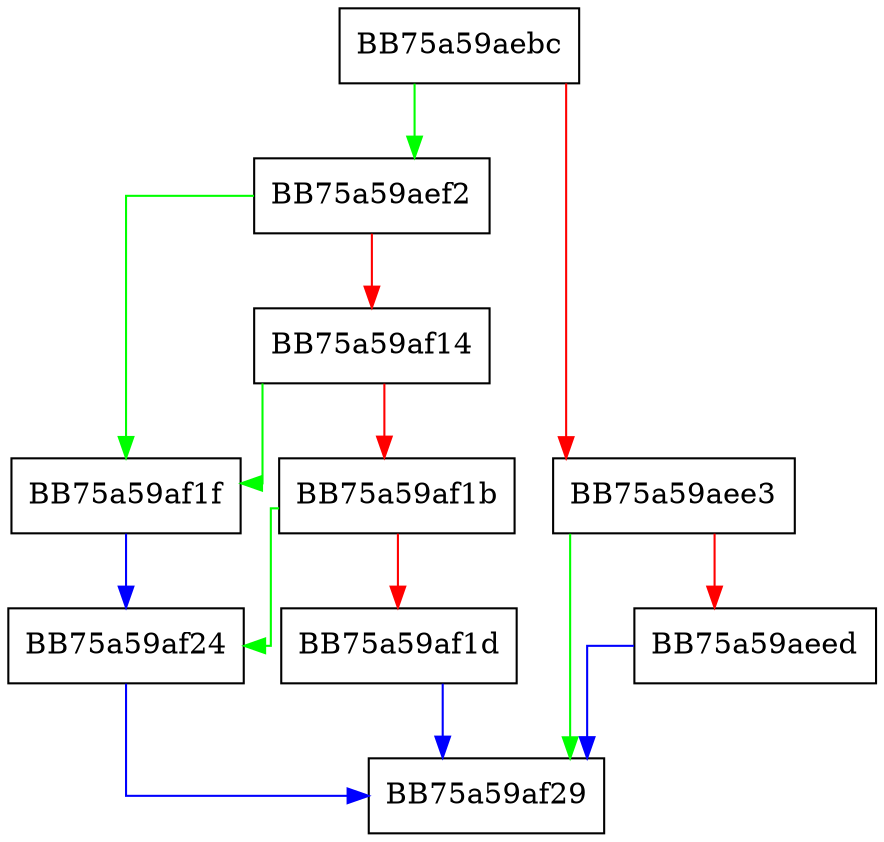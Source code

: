 digraph StringCbPrintfW {
  node [shape="box"];
  graph [splines=ortho];
  BB75a59aebc -> BB75a59aef2 [color="green"];
  BB75a59aebc -> BB75a59aee3 [color="red"];
  BB75a59aee3 -> BB75a59af29 [color="green"];
  BB75a59aee3 -> BB75a59aeed [color="red"];
  BB75a59aeed -> BB75a59af29 [color="blue"];
  BB75a59aef2 -> BB75a59af1f [color="green"];
  BB75a59aef2 -> BB75a59af14 [color="red"];
  BB75a59af14 -> BB75a59af1f [color="green"];
  BB75a59af14 -> BB75a59af1b [color="red"];
  BB75a59af1b -> BB75a59af24 [color="green"];
  BB75a59af1b -> BB75a59af1d [color="red"];
  BB75a59af1d -> BB75a59af29 [color="blue"];
  BB75a59af1f -> BB75a59af24 [color="blue"];
  BB75a59af24 -> BB75a59af29 [color="blue"];
}